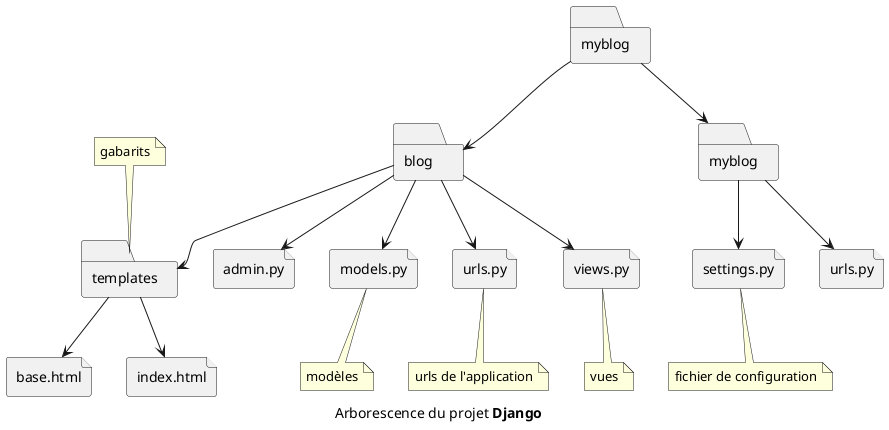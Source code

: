 @startuml
'!theme plain
skinparam rectancle roundCorner 8

folder myblog as B1
folder blog as B
folder templates as T
file base.html
file index.html
file admin.py as A
file models.py as M
file urls.py as U2
file views.py as V
folder myblog as B2
file settings.py as S
file urls.py as U1

B1 -d-> B
B --> T
T --> base.html
T --> index.html
B --> A
B --> M
B --> U2
B --> V
B1 -d-> B2
B2 --> S
B2 --> U1
note bottom of S : fichier de configuration
note bottom of U2 : urls de l'application
note bottom of M : modèles
note bottom of V : vues
note top of T : gabarits

caption Arborescence du projet **Django**
@enduml

